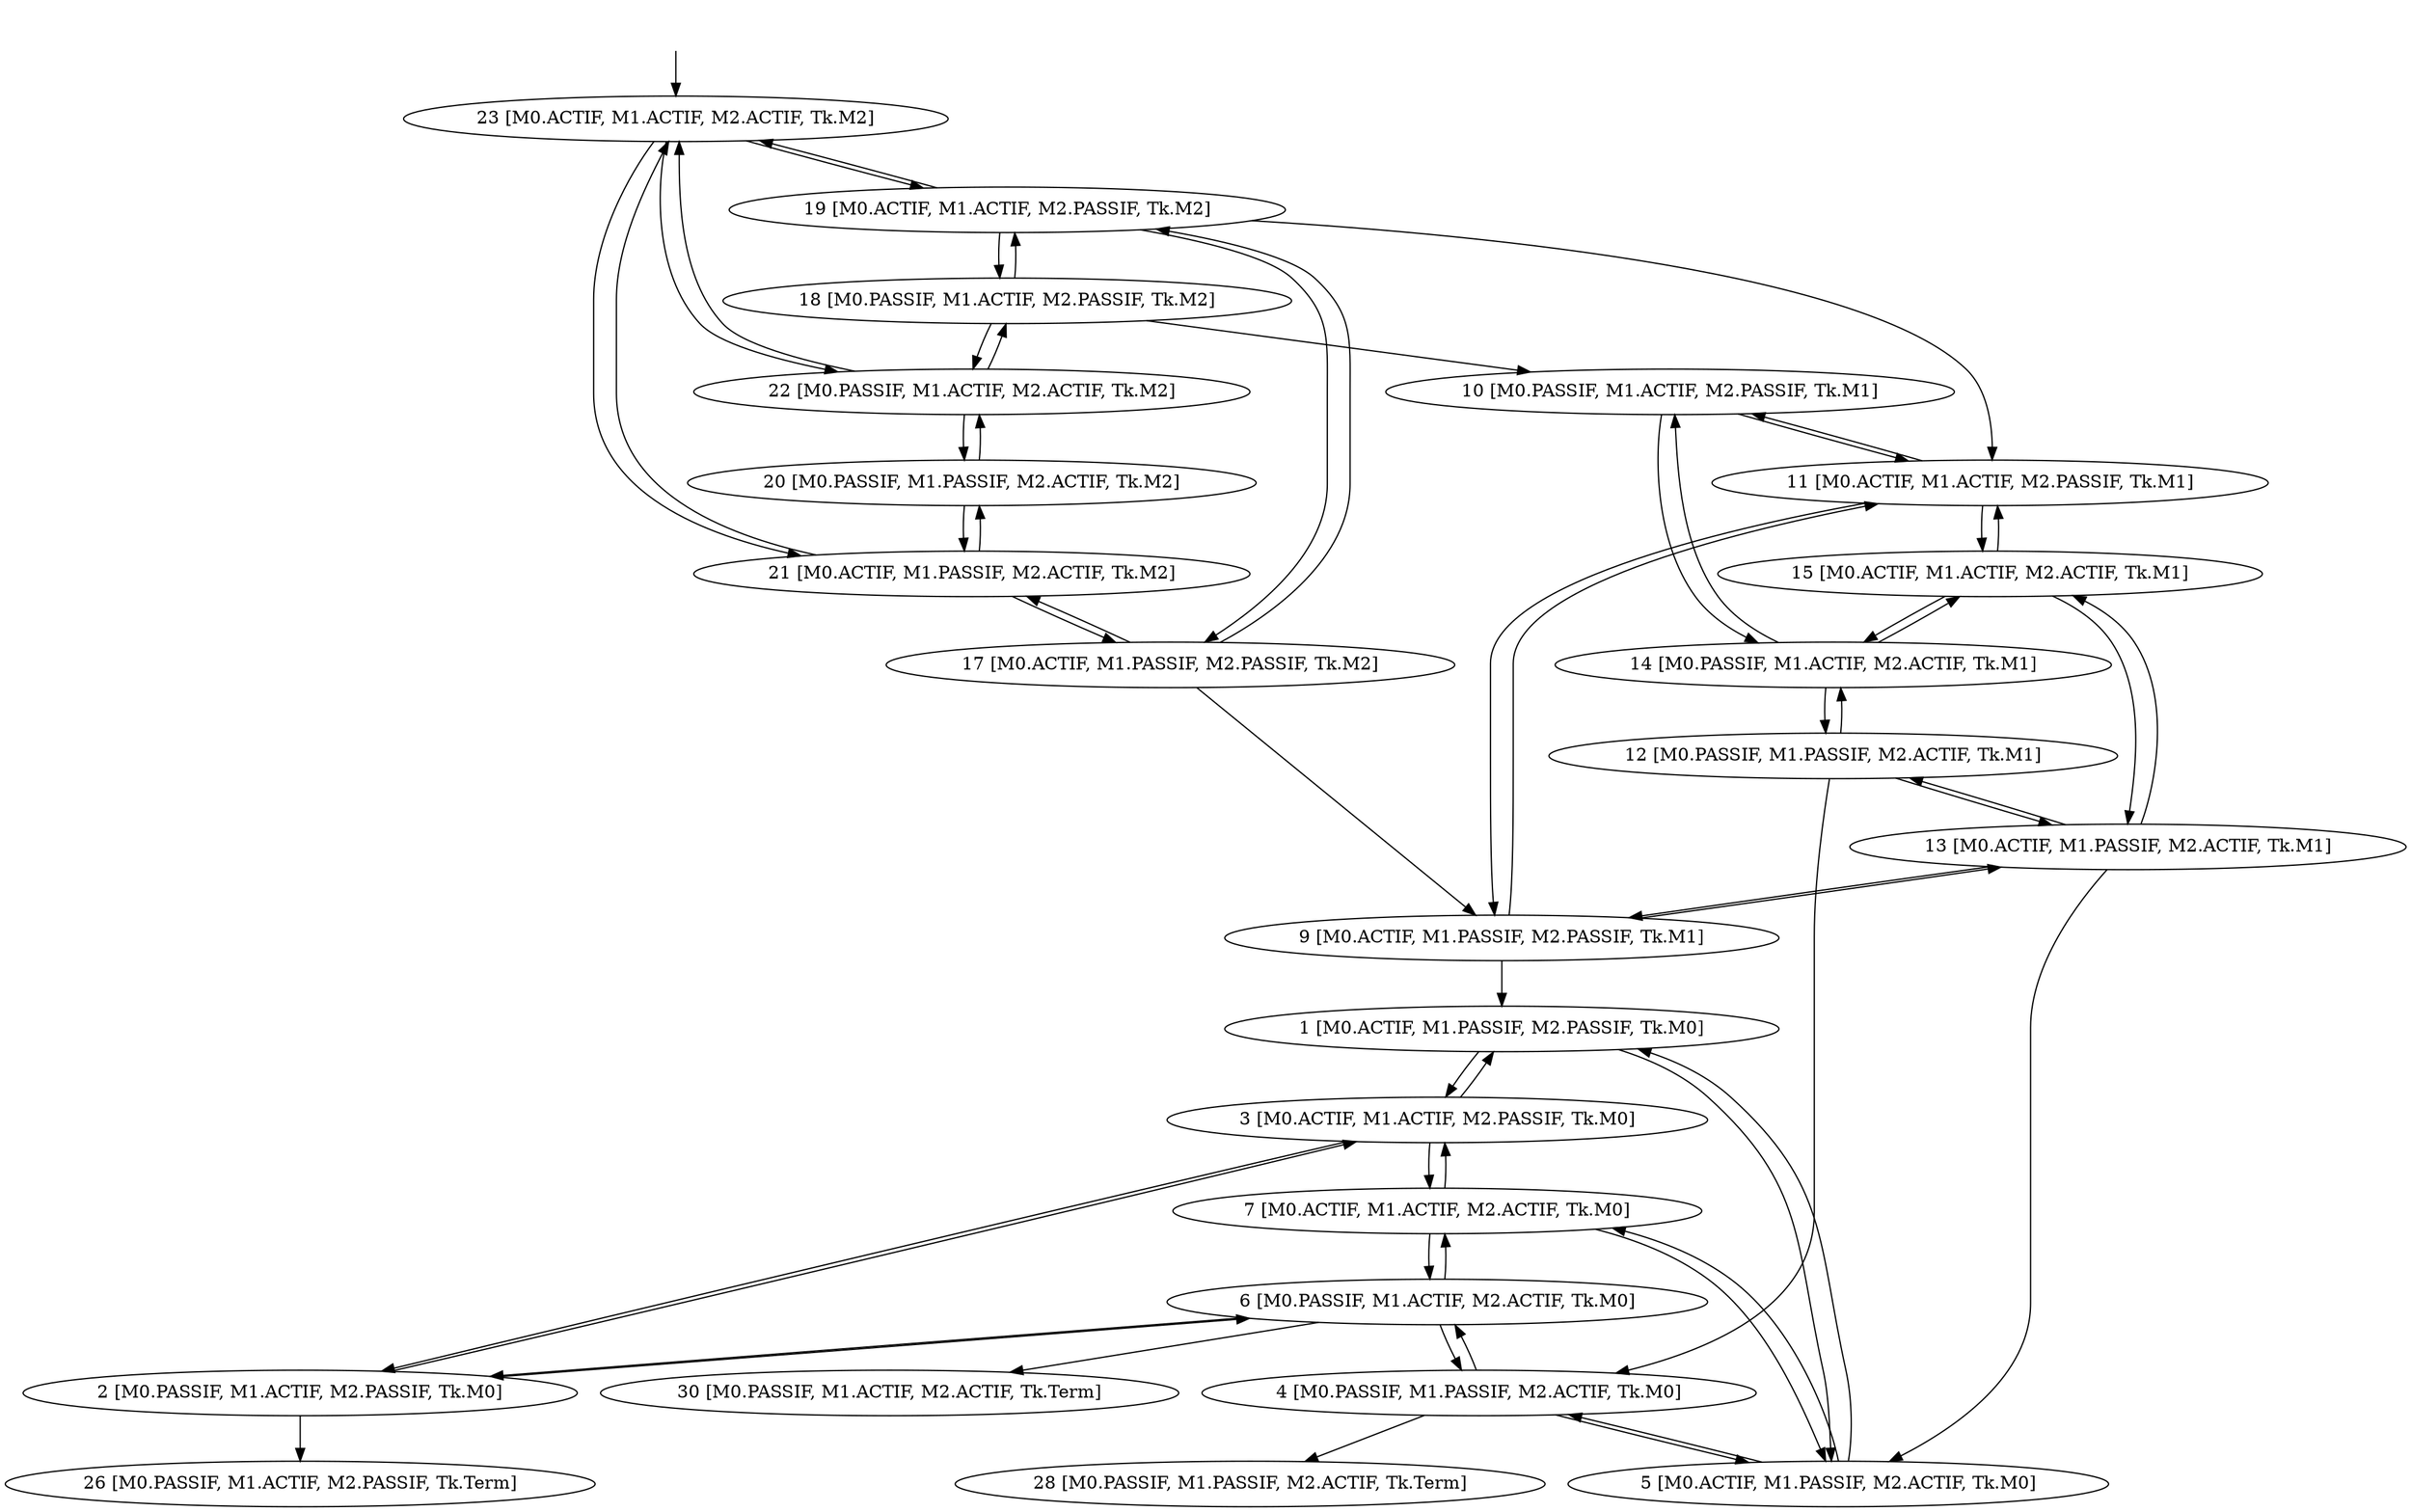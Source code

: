 digraph system {
_23[label="", shape=none ];
_23->23;
7 [label= "7 [M0.ACTIF, M1.ACTIF, M2.ACTIF, Tk.M0]"];
15 [label= "15 [M0.ACTIF, M1.ACTIF, M2.ACTIF, Tk.M1]"];
23 [label= "23 [M0.ACTIF, M1.ACTIF, M2.ACTIF, Tk.M2]"];
3 [label= "3 [M0.ACTIF, M1.ACTIF, M2.PASSIF, Tk.M0]"];
11 [label= "11 [M0.ACTIF, M1.ACTIF, M2.PASSIF, Tk.M1]"];
19 [label= "19 [M0.ACTIF, M1.ACTIF, M2.PASSIF, Tk.M2]"];
5 [label= "5 [M0.ACTIF, M1.PASSIF, M2.ACTIF, Tk.M0]"];
13 [label= "13 [M0.ACTIF, M1.PASSIF, M2.ACTIF, Tk.M1]"];
21 [label= "21 [M0.ACTIF, M1.PASSIF, M2.ACTIF, Tk.M2]"];
1 [label= "1 [M0.ACTIF, M1.PASSIF, M2.PASSIF, Tk.M0]"];
9 [label= "9 [M0.ACTIF, M1.PASSIF, M2.PASSIF, Tk.M1]"];
17 [label= "17 [M0.ACTIF, M1.PASSIF, M2.PASSIF, Tk.M2]"];
6 [label= "6 [M0.PASSIF, M1.ACTIF, M2.ACTIF, Tk.M0]"];
14 [label= "14 [M0.PASSIF, M1.ACTIF, M2.ACTIF, Tk.M1]"];
22 [label= "22 [M0.PASSIF, M1.ACTIF, M2.ACTIF, Tk.M2]"];
30 [label= "30 [M0.PASSIF, M1.ACTIF, M2.ACTIF, Tk.Term]"];
2 [label= "2 [M0.PASSIF, M1.ACTIF, M2.PASSIF, Tk.M0]"];
10 [label= "10 [M0.PASSIF, M1.ACTIF, M2.PASSIF, Tk.M1]"];
18 [label= "18 [M0.PASSIF, M1.ACTIF, M2.PASSIF, Tk.M2]"];
26 [label= "26 [M0.PASSIF, M1.ACTIF, M2.PASSIF, Tk.Term]"];
4 [label= "4 [M0.PASSIF, M1.PASSIF, M2.ACTIF, Tk.M0]"];
12 [label= "12 [M0.PASSIF, M1.PASSIF, M2.ACTIF, Tk.M1]"];
20 [label= "20 [M0.PASSIF, M1.PASSIF, M2.ACTIF, Tk.M2]"];
28 [label= "28 [M0.PASSIF, M1.PASSIF, M2.ACTIF, Tk.Term]"];
15->11 [label= ""];
23->19 [label= ""];
7->3 [label= ""];
11->15 [label= ""];
19->23 [label= ""];
3->7 [label= ""];
19->11 [label= ""];
15->13 [label= ""];
23->21 [label= ""];
7->5 [label= ""];
11->9 [label= ""];
19->17 [label= ""];
3->1 [label= ""];
13->15 [label= ""];
21->23 [label= ""];
5->7 [label= ""];
9->11 [label= ""];
17->19 [label= ""];
1->3 [label= ""];
13->5 [label= ""];
13->9 [label= ""];
21->17 [label= ""];
5->1 [label= ""];
9->13 [label= ""];
17->21 [label= ""];
1->5 [label= ""];
9->1 [label= ""];
17->9 [label= ""];
15->14 [label= ""];
23->22 [label= ""];
7->6 [label= ""];
11->10 [label= ""];
19->18 [label= ""];
3->2 [label= ""];
13->12 [label= ""];
21->20 [label= ""];
5->4 [label= ""];
14->15 [label= ""];
22->23 [label= ""];
6->7 [label= ""];
10->11 [label= ""];
18->19 [label= ""];
2->3 [label= ""];
12->13 [label= ""];
20->21 [label= ""];
4->5 [label= ""];
6->30 [label= ""];
14->10 [label= ""];
22->18 [label= ""];
6->2 [label= ""];
10->14 [label= ""];
18->22 [label= ""];
2->6 [label= ""];
18->10 [label= ""];
2->26 [label= ""];
14->12 [label= ""];
22->20 [label= ""];
6->4 [label= ""];
12->14 [label= ""];
20->22 [label= ""];
4->6 [label= ""];
12->4 [label= ""];
4->28 [label= ""];
}
